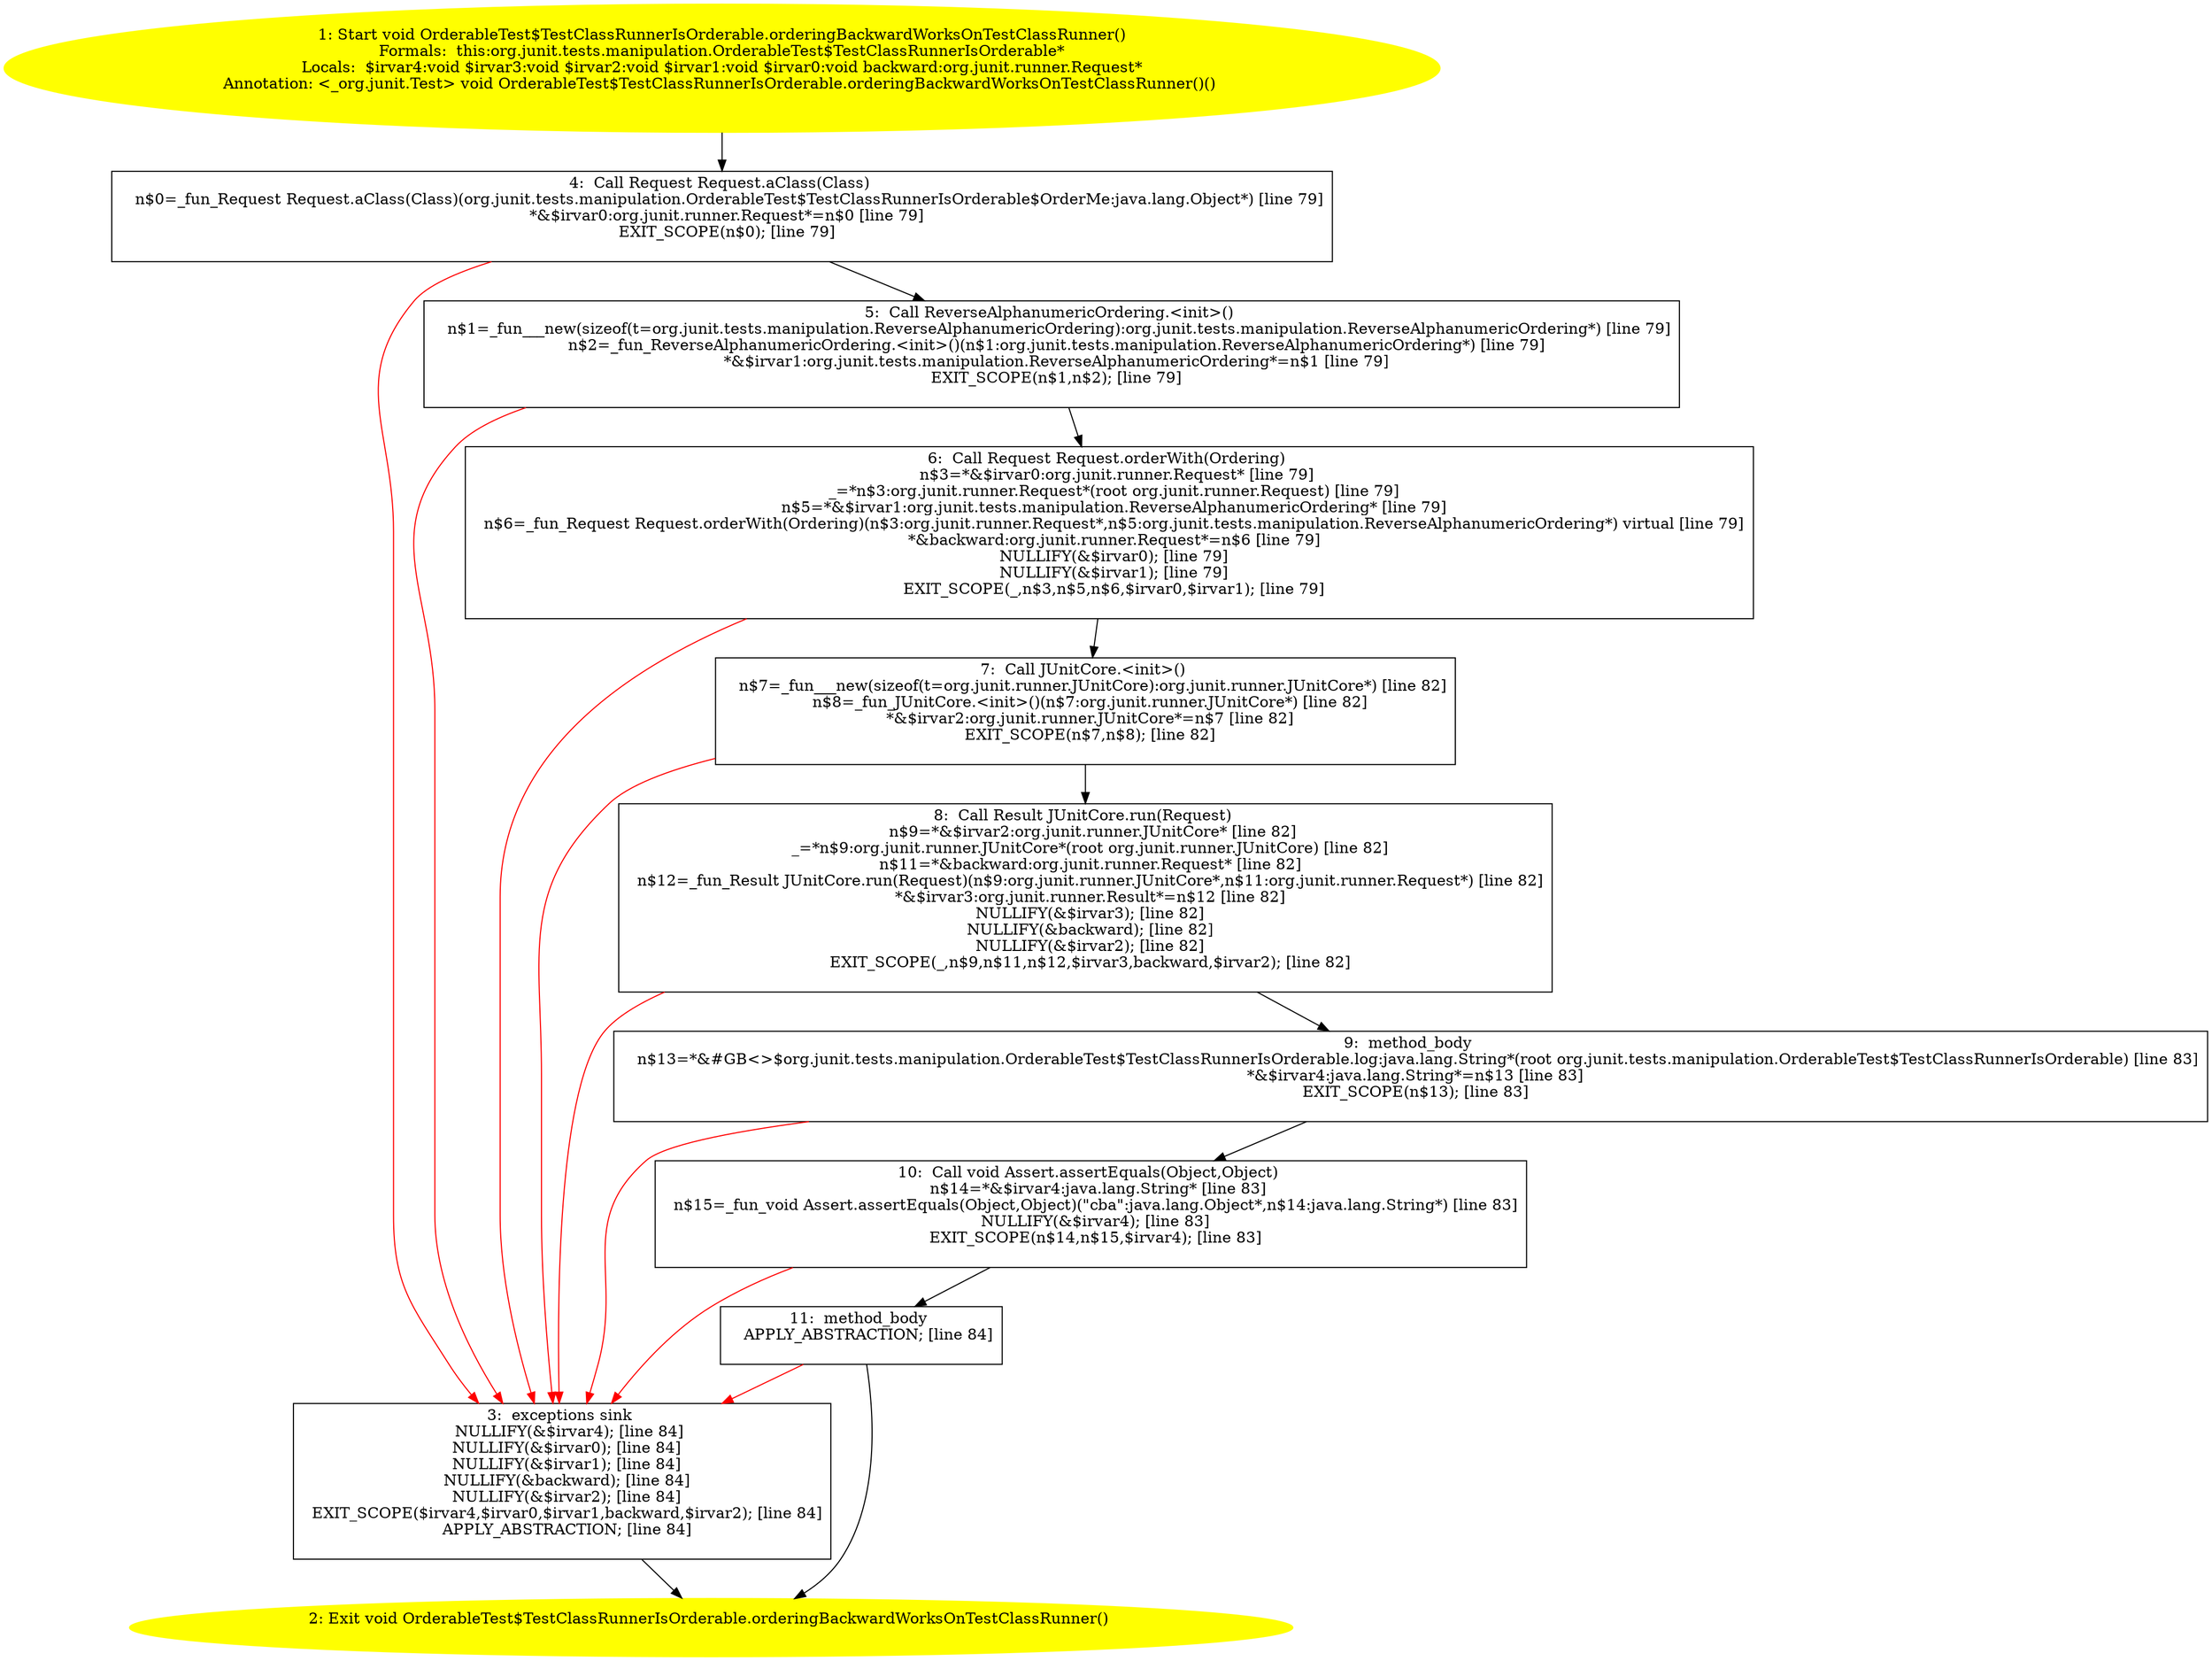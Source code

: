 /* @generated */
digraph cfg {
"org.junit.tests.manipulation.OrderableTest$TestClassRunnerIsOrderable.orderingBackwardWorksOnTestCla.6894654c452b5343cfc2b2a39fcbd6d6_1" [label="1: Start void OrderableTest$TestClassRunnerIsOrderable.orderingBackwardWorksOnTestClassRunner()\nFormals:  this:org.junit.tests.manipulation.OrderableTest$TestClassRunnerIsOrderable*\nLocals:  $irvar4:void $irvar3:void $irvar2:void $irvar1:void $irvar0:void backward:org.junit.runner.Request*\nAnnotation: <_org.junit.Test> void OrderableTest$TestClassRunnerIsOrderable.orderingBackwardWorksOnTestClassRunner()() \n  " color=yellow style=filled]
	

	 "org.junit.tests.manipulation.OrderableTest$TestClassRunnerIsOrderable.orderingBackwardWorksOnTestCla.6894654c452b5343cfc2b2a39fcbd6d6_1" -> "org.junit.tests.manipulation.OrderableTest$TestClassRunnerIsOrderable.orderingBackwardWorksOnTestCla.6894654c452b5343cfc2b2a39fcbd6d6_4" ;
"org.junit.tests.manipulation.OrderableTest$TestClassRunnerIsOrderable.orderingBackwardWorksOnTestCla.6894654c452b5343cfc2b2a39fcbd6d6_2" [label="2: Exit void OrderableTest$TestClassRunnerIsOrderable.orderingBackwardWorksOnTestClassRunner() \n  " color=yellow style=filled]
	

"org.junit.tests.manipulation.OrderableTest$TestClassRunnerIsOrderable.orderingBackwardWorksOnTestCla.6894654c452b5343cfc2b2a39fcbd6d6_3" [label="3:  exceptions sink \n   NULLIFY(&$irvar4); [line 84]\n  NULLIFY(&$irvar0); [line 84]\n  NULLIFY(&$irvar1); [line 84]\n  NULLIFY(&backward); [line 84]\n  NULLIFY(&$irvar2); [line 84]\n  EXIT_SCOPE($irvar4,$irvar0,$irvar1,backward,$irvar2); [line 84]\n  APPLY_ABSTRACTION; [line 84]\n " shape="box"]
	

	 "org.junit.tests.manipulation.OrderableTest$TestClassRunnerIsOrderable.orderingBackwardWorksOnTestCla.6894654c452b5343cfc2b2a39fcbd6d6_3" -> "org.junit.tests.manipulation.OrderableTest$TestClassRunnerIsOrderable.orderingBackwardWorksOnTestCla.6894654c452b5343cfc2b2a39fcbd6d6_2" ;
"org.junit.tests.manipulation.OrderableTest$TestClassRunnerIsOrderable.orderingBackwardWorksOnTestCla.6894654c452b5343cfc2b2a39fcbd6d6_4" [label="4:  Call Request Request.aClass(Class) \n   n$0=_fun_Request Request.aClass(Class)(org.junit.tests.manipulation.OrderableTest$TestClassRunnerIsOrderable$OrderMe:java.lang.Object*) [line 79]\n  *&$irvar0:org.junit.runner.Request*=n$0 [line 79]\n  EXIT_SCOPE(n$0); [line 79]\n " shape="box"]
	

	 "org.junit.tests.manipulation.OrderableTest$TestClassRunnerIsOrderable.orderingBackwardWorksOnTestCla.6894654c452b5343cfc2b2a39fcbd6d6_4" -> "org.junit.tests.manipulation.OrderableTest$TestClassRunnerIsOrderable.orderingBackwardWorksOnTestCla.6894654c452b5343cfc2b2a39fcbd6d6_5" ;
	 "org.junit.tests.manipulation.OrderableTest$TestClassRunnerIsOrderable.orderingBackwardWorksOnTestCla.6894654c452b5343cfc2b2a39fcbd6d6_4" -> "org.junit.tests.manipulation.OrderableTest$TestClassRunnerIsOrderable.orderingBackwardWorksOnTestCla.6894654c452b5343cfc2b2a39fcbd6d6_3" [color="red" ];
"org.junit.tests.manipulation.OrderableTest$TestClassRunnerIsOrderable.orderingBackwardWorksOnTestCla.6894654c452b5343cfc2b2a39fcbd6d6_5" [label="5:  Call ReverseAlphanumericOrdering.<init>() \n   n$1=_fun___new(sizeof(t=org.junit.tests.manipulation.ReverseAlphanumericOrdering):org.junit.tests.manipulation.ReverseAlphanumericOrdering*) [line 79]\n  n$2=_fun_ReverseAlphanumericOrdering.<init>()(n$1:org.junit.tests.manipulation.ReverseAlphanumericOrdering*) [line 79]\n  *&$irvar1:org.junit.tests.manipulation.ReverseAlphanumericOrdering*=n$1 [line 79]\n  EXIT_SCOPE(n$1,n$2); [line 79]\n " shape="box"]
	

	 "org.junit.tests.manipulation.OrderableTest$TestClassRunnerIsOrderable.orderingBackwardWorksOnTestCla.6894654c452b5343cfc2b2a39fcbd6d6_5" -> "org.junit.tests.manipulation.OrderableTest$TestClassRunnerIsOrderable.orderingBackwardWorksOnTestCla.6894654c452b5343cfc2b2a39fcbd6d6_6" ;
	 "org.junit.tests.manipulation.OrderableTest$TestClassRunnerIsOrderable.orderingBackwardWorksOnTestCla.6894654c452b5343cfc2b2a39fcbd6d6_5" -> "org.junit.tests.manipulation.OrderableTest$TestClassRunnerIsOrderable.orderingBackwardWorksOnTestCla.6894654c452b5343cfc2b2a39fcbd6d6_3" [color="red" ];
"org.junit.tests.manipulation.OrderableTest$TestClassRunnerIsOrderable.orderingBackwardWorksOnTestCla.6894654c452b5343cfc2b2a39fcbd6d6_6" [label="6:  Call Request Request.orderWith(Ordering) \n   n$3=*&$irvar0:org.junit.runner.Request* [line 79]\n  _=*n$3:org.junit.runner.Request*(root org.junit.runner.Request) [line 79]\n  n$5=*&$irvar1:org.junit.tests.manipulation.ReverseAlphanumericOrdering* [line 79]\n  n$6=_fun_Request Request.orderWith(Ordering)(n$3:org.junit.runner.Request*,n$5:org.junit.tests.manipulation.ReverseAlphanumericOrdering*) virtual [line 79]\n  *&backward:org.junit.runner.Request*=n$6 [line 79]\n  NULLIFY(&$irvar0); [line 79]\n  NULLIFY(&$irvar1); [line 79]\n  EXIT_SCOPE(_,n$3,n$5,n$6,$irvar0,$irvar1); [line 79]\n " shape="box"]
	

	 "org.junit.tests.manipulation.OrderableTest$TestClassRunnerIsOrderable.orderingBackwardWorksOnTestCla.6894654c452b5343cfc2b2a39fcbd6d6_6" -> "org.junit.tests.manipulation.OrderableTest$TestClassRunnerIsOrderable.orderingBackwardWorksOnTestCla.6894654c452b5343cfc2b2a39fcbd6d6_7" ;
	 "org.junit.tests.manipulation.OrderableTest$TestClassRunnerIsOrderable.orderingBackwardWorksOnTestCla.6894654c452b5343cfc2b2a39fcbd6d6_6" -> "org.junit.tests.manipulation.OrderableTest$TestClassRunnerIsOrderable.orderingBackwardWorksOnTestCla.6894654c452b5343cfc2b2a39fcbd6d6_3" [color="red" ];
"org.junit.tests.manipulation.OrderableTest$TestClassRunnerIsOrderable.orderingBackwardWorksOnTestCla.6894654c452b5343cfc2b2a39fcbd6d6_7" [label="7:  Call JUnitCore.<init>() \n   n$7=_fun___new(sizeof(t=org.junit.runner.JUnitCore):org.junit.runner.JUnitCore*) [line 82]\n  n$8=_fun_JUnitCore.<init>()(n$7:org.junit.runner.JUnitCore*) [line 82]\n  *&$irvar2:org.junit.runner.JUnitCore*=n$7 [line 82]\n  EXIT_SCOPE(n$7,n$8); [line 82]\n " shape="box"]
	

	 "org.junit.tests.manipulation.OrderableTest$TestClassRunnerIsOrderable.orderingBackwardWorksOnTestCla.6894654c452b5343cfc2b2a39fcbd6d6_7" -> "org.junit.tests.manipulation.OrderableTest$TestClassRunnerIsOrderable.orderingBackwardWorksOnTestCla.6894654c452b5343cfc2b2a39fcbd6d6_8" ;
	 "org.junit.tests.manipulation.OrderableTest$TestClassRunnerIsOrderable.orderingBackwardWorksOnTestCla.6894654c452b5343cfc2b2a39fcbd6d6_7" -> "org.junit.tests.manipulation.OrderableTest$TestClassRunnerIsOrderable.orderingBackwardWorksOnTestCla.6894654c452b5343cfc2b2a39fcbd6d6_3" [color="red" ];
"org.junit.tests.manipulation.OrderableTest$TestClassRunnerIsOrderable.orderingBackwardWorksOnTestCla.6894654c452b5343cfc2b2a39fcbd6d6_8" [label="8:  Call Result JUnitCore.run(Request) \n   n$9=*&$irvar2:org.junit.runner.JUnitCore* [line 82]\n  _=*n$9:org.junit.runner.JUnitCore*(root org.junit.runner.JUnitCore) [line 82]\n  n$11=*&backward:org.junit.runner.Request* [line 82]\n  n$12=_fun_Result JUnitCore.run(Request)(n$9:org.junit.runner.JUnitCore*,n$11:org.junit.runner.Request*) [line 82]\n  *&$irvar3:org.junit.runner.Result*=n$12 [line 82]\n  NULLIFY(&$irvar3); [line 82]\n  NULLIFY(&backward); [line 82]\n  NULLIFY(&$irvar2); [line 82]\n  EXIT_SCOPE(_,n$9,n$11,n$12,$irvar3,backward,$irvar2); [line 82]\n " shape="box"]
	

	 "org.junit.tests.manipulation.OrderableTest$TestClassRunnerIsOrderable.orderingBackwardWorksOnTestCla.6894654c452b5343cfc2b2a39fcbd6d6_8" -> "org.junit.tests.manipulation.OrderableTest$TestClassRunnerIsOrderable.orderingBackwardWorksOnTestCla.6894654c452b5343cfc2b2a39fcbd6d6_9" ;
	 "org.junit.tests.manipulation.OrderableTest$TestClassRunnerIsOrderable.orderingBackwardWorksOnTestCla.6894654c452b5343cfc2b2a39fcbd6d6_8" -> "org.junit.tests.manipulation.OrderableTest$TestClassRunnerIsOrderable.orderingBackwardWorksOnTestCla.6894654c452b5343cfc2b2a39fcbd6d6_3" [color="red" ];
"org.junit.tests.manipulation.OrderableTest$TestClassRunnerIsOrderable.orderingBackwardWorksOnTestCla.6894654c452b5343cfc2b2a39fcbd6d6_9" [label="9:  method_body \n   n$13=*&#GB<>$org.junit.tests.manipulation.OrderableTest$TestClassRunnerIsOrderable.log:java.lang.String*(root org.junit.tests.manipulation.OrderableTest$TestClassRunnerIsOrderable) [line 83]\n  *&$irvar4:java.lang.String*=n$13 [line 83]\n  EXIT_SCOPE(n$13); [line 83]\n " shape="box"]
	

	 "org.junit.tests.manipulation.OrderableTest$TestClassRunnerIsOrderable.orderingBackwardWorksOnTestCla.6894654c452b5343cfc2b2a39fcbd6d6_9" -> "org.junit.tests.manipulation.OrderableTest$TestClassRunnerIsOrderable.orderingBackwardWorksOnTestCla.6894654c452b5343cfc2b2a39fcbd6d6_10" ;
	 "org.junit.tests.manipulation.OrderableTest$TestClassRunnerIsOrderable.orderingBackwardWorksOnTestCla.6894654c452b5343cfc2b2a39fcbd6d6_9" -> "org.junit.tests.manipulation.OrderableTest$TestClassRunnerIsOrderable.orderingBackwardWorksOnTestCla.6894654c452b5343cfc2b2a39fcbd6d6_3" [color="red" ];
"org.junit.tests.manipulation.OrderableTest$TestClassRunnerIsOrderable.orderingBackwardWorksOnTestCla.6894654c452b5343cfc2b2a39fcbd6d6_10" [label="10:  Call void Assert.assertEquals(Object,Object) \n   n$14=*&$irvar4:java.lang.String* [line 83]\n  n$15=_fun_void Assert.assertEquals(Object,Object)(\"cba\":java.lang.Object*,n$14:java.lang.String*) [line 83]\n  NULLIFY(&$irvar4); [line 83]\n  EXIT_SCOPE(n$14,n$15,$irvar4); [line 83]\n " shape="box"]
	

	 "org.junit.tests.manipulation.OrderableTest$TestClassRunnerIsOrderable.orderingBackwardWorksOnTestCla.6894654c452b5343cfc2b2a39fcbd6d6_10" -> "org.junit.tests.manipulation.OrderableTest$TestClassRunnerIsOrderable.orderingBackwardWorksOnTestCla.6894654c452b5343cfc2b2a39fcbd6d6_11" ;
	 "org.junit.tests.manipulation.OrderableTest$TestClassRunnerIsOrderable.orderingBackwardWorksOnTestCla.6894654c452b5343cfc2b2a39fcbd6d6_10" -> "org.junit.tests.manipulation.OrderableTest$TestClassRunnerIsOrderable.orderingBackwardWorksOnTestCla.6894654c452b5343cfc2b2a39fcbd6d6_3" [color="red" ];
"org.junit.tests.manipulation.OrderableTest$TestClassRunnerIsOrderable.orderingBackwardWorksOnTestCla.6894654c452b5343cfc2b2a39fcbd6d6_11" [label="11:  method_body \n   APPLY_ABSTRACTION; [line 84]\n " shape="box"]
	

	 "org.junit.tests.manipulation.OrderableTest$TestClassRunnerIsOrderable.orderingBackwardWorksOnTestCla.6894654c452b5343cfc2b2a39fcbd6d6_11" -> "org.junit.tests.manipulation.OrderableTest$TestClassRunnerIsOrderable.orderingBackwardWorksOnTestCla.6894654c452b5343cfc2b2a39fcbd6d6_2" ;
	 "org.junit.tests.manipulation.OrderableTest$TestClassRunnerIsOrderable.orderingBackwardWorksOnTestCla.6894654c452b5343cfc2b2a39fcbd6d6_11" -> "org.junit.tests.manipulation.OrderableTest$TestClassRunnerIsOrderable.orderingBackwardWorksOnTestCla.6894654c452b5343cfc2b2a39fcbd6d6_3" [color="red" ];
}
